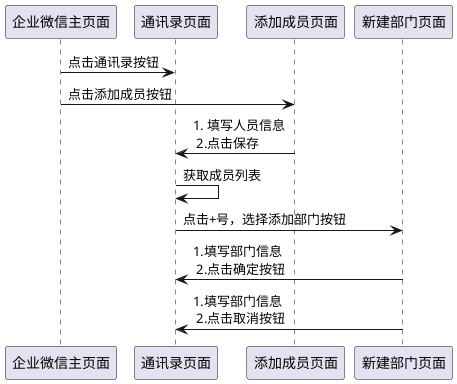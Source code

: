 @startuml

participant 企业微信主页面 as main

participant 通讯录页面 as contact

participant 添加成员页面 as add_member

participant 新建部门页面 as new_department

main -> contact: 点击通讯录按钮

main -> add_member: 点击添加成员按钮

add_member -> contact : 1. 填写人员信息 \n 2.点击保存

contact -> contact: 获取成员列表

contact -> new_department: 点击+号，选择添加部门按钮

new_department -> contact:1.填写部门信息 \n 2.点击确定按钮

new_department -> contact:1.填写部门信息 \n 2.点击取消按钮



@enduml